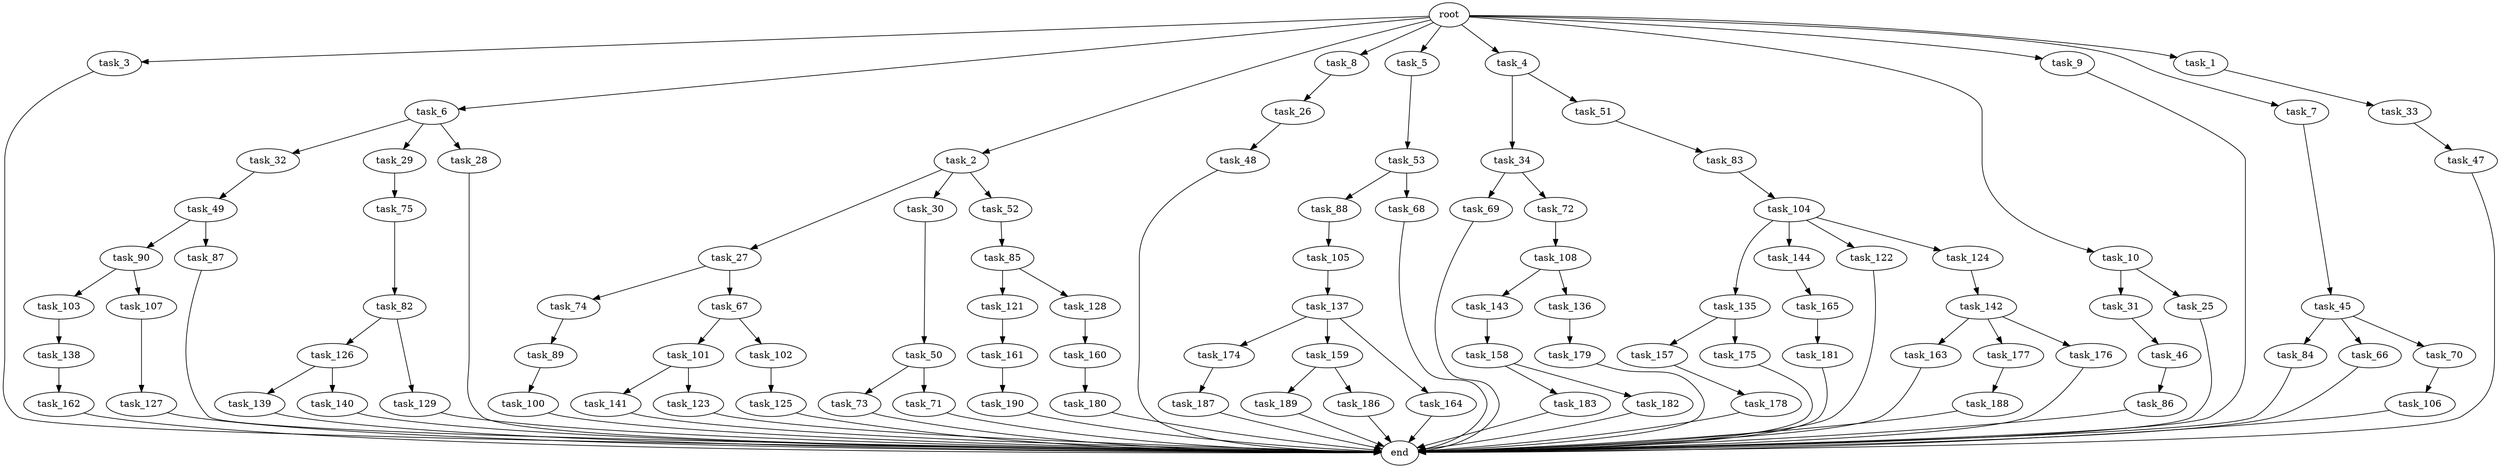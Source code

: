 digraph G {
  task_73 [size="85899345920.000000"];
  task_45 [size="69578470195.199997"];
  task_89 [size="42090679500.800003"];
  task_100 [size="69578470195.199997"];
  task_47 [size="42090679500.800003"];
  task_90 [size="30923764531.200001"];
  task_3 [size="102.400000"];
  task_6 [size="102.400000"];
  task_141 [size="85899345920.000000"];
  task_2 [size="102.400000"];
  task_104 [size="3435973836.800000"];
  task_8 [size="102.400000"];
  task_125 [size="13743895347.200001"];
  task_163 [size="54975581388.800003"];
  task_69 [size="30923764531.200001"];
  task_53 [size="3435973836.800000"];
  task_84 [size="3435973836.800000"];
  task_49 [size="7730941132.800000"];
  task_187 [size="3435973836.800000"];
  task_86 [size="30923764531.200001"];
  task_177 [size="54975581388.800003"];
  task_34 [size="7730941132.800000"];
  task_33 [size="85899345920.000000"];
  task_189 [size="85899345920.000000"];
  task_138 [size="42090679500.800003"];
  task_71 [size="85899345920.000000"];
  task_160 [size="21474836480.000000"];
  task_105 [size="54975581388.800003"];
  task_135 [size="7730941132.800000"];
  task_5 [size="102.400000"];
  task_48 [size="85899345920.000000"];
  task_4 [size="102.400000"];
  task_157 [size="21474836480.000000"];
  task_176 [size="54975581388.800003"];
  task_181 [size="13743895347.200001"];
  task_174 [size="21474836480.000000"];
  task_31 [size="13743895347.200001"];
  task_82 [size="7730941132.800000"];
  task_144 [size="7730941132.800000"];
  task_50 [size="54975581388.800003"];
  task_10 [size="102.400000"];
  task_161 [size="42090679500.800003"];
  task_127 [size="7730941132.800000"];
  task_83 [size="21474836480.000000"];
  task_74 [size="54975581388.800003"];
  task_103 [size="85899345920.000000"];
  task_9 [size="102.400000"];
  task_46 [size="7730941132.800000"];
  task_85 [size="69578470195.199997"];
  task_121 [size="54975581388.800003"];
  task_186 [size="85899345920.000000"];
  task_107 [size="85899345920.000000"];
  task_25 [size="13743895347.200001"];
  task_126 [size="13743895347.200001"];
  task_27 [size="42090679500.800003"];
  task_179 [size="85899345920.000000"];
  end [size="0.000000"];
  task_143 [size="42090679500.800003"];
  task_51 [size="7730941132.800000"];
  task_66 [size="3435973836.800000"];
  task_142 [size="42090679500.800003"];
  root [size="0.000000"];
  task_136 [size="42090679500.800003"];
  task_32 [size="54975581388.800003"];
  task_30 [size="42090679500.800003"];
  task_188 [size="7730941132.800000"];
  task_72 [size="30923764531.200001"];
  task_180 [size="85899345920.000000"];
  task_129 [size="13743895347.200001"];
  task_88 [size="7730941132.800000"];
  task_26 [size="85899345920.000000"];
  task_190 [size="42090679500.800003"];
  task_75 [size="30923764531.200001"];
  task_87 [size="30923764531.200001"];
  task_29 [size="54975581388.800003"];
  task_106 [size="69578470195.199997"];
  task_165 [size="54975581388.800003"];
  task_122 [size="7730941132.800000"];
  task_175 [size="21474836480.000000"];
  task_52 [size="42090679500.800003"];
  task_162 [size="54975581388.800003"];
  task_101 [size="85899345920.000000"];
  task_28 [size="54975581388.800003"];
  task_67 [size="54975581388.800003"];
  task_178 [size="42090679500.800003"];
  task_159 [size="21474836480.000000"];
  task_102 [size="85899345920.000000"];
  task_158 [size="42090679500.800003"];
  task_137 [size="7730941132.800000"];
  task_7 [size="102.400000"];
  task_139 [size="3435973836.800000"];
  task_164 [size="21474836480.000000"];
  task_140 [size="3435973836.800000"];
  task_128 [size="54975581388.800003"];
  task_1 [size="102.400000"];
  task_108 [size="21474836480.000000"];
  task_68 [size="7730941132.800000"];
  task_183 [size="42090679500.800003"];
  task_182 [size="42090679500.800003"];
  task_70 [size="3435973836.800000"];
  task_124 [size="7730941132.800000"];
  task_123 [size="85899345920.000000"];

  task_73 -> end [size="1.000000"];
  task_45 -> task_84 [size="33554432.000000"];
  task_45 -> task_70 [size="33554432.000000"];
  task_45 -> task_66 [size="33554432.000000"];
  task_89 -> task_100 [size="679477248.000000"];
  task_100 -> end [size="1.000000"];
  task_47 -> end [size="1.000000"];
  task_90 -> task_103 [size="838860800.000000"];
  task_90 -> task_107 [size="838860800.000000"];
  task_3 -> end [size="1.000000"];
  task_6 -> task_28 [size="536870912.000000"];
  task_6 -> task_29 [size="536870912.000000"];
  task_6 -> task_32 [size="536870912.000000"];
  task_141 -> end [size="1.000000"];
  task_2 -> task_30 [size="411041792.000000"];
  task_2 -> task_27 [size="411041792.000000"];
  task_2 -> task_52 [size="411041792.000000"];
  task_104 -> task_124 [size="75497472.000000"];
  task_104 -> task_122 [size="75497472.000000"];
  task_104 -> task_135 [size="75497472.000000"];
  task_104 -> task_144 [size="75497472.000000"];
  task_8 -> task_26 [size="838860800.000000"];
  task_125 -> end [size="1.000000"];
  task_163 -> end [size="1.000000"];
  task_69 -> end [size="1.000000"];
  task_53 -> task_88 [size="75497472.000000"];
  task_53 -> task_68 [size="75497472.000000"];
  task_84 -> end [size="1.000000"];
  task_49 -> task_87 [size="301989888.000000"];
  task_49 -> task_90 [size="301989888.000000"];
  task_187 -> end [size="1.000000"];
  task_86 -> end [size="1.000000"];
  task_177 -> task_188 [size="75497472.000000"];
  task_34 -> task_72 [size="301989888.000000"];
  task_34 -> task_69 [size="301989888.000000"];
  task_33 -> task_47 [size="411041792.000000"];
  task_189 -> end [size="1.000000"];
  task_138 -> task_162 [size="536870912.000000"];
  task_71 -> end [size="1.000000"];
  task_160 -> task_180 [size="838860800.000000"];
  task_105 -> task_137 [size="75497472.000000"];
  task_135 -> task_157 [size="209715200.000000"];
  task_135 -> task_175 [size="209715200.000000"];
  task_5 -> task_53 [size="33554432.000000"];
  task_48 -> end [size="1.000000"];
  task_4 -> task_34 [size="75497472.000000"];
  task_4 -> task_51 [size="75497472.000000"];
  task_157 -> task_178 [size="411041792.000000"];
  task_176 -> end [size="1.000000"];
  task_181 -> end [size="1.000000"];
  task_174 -> task_187 [size="33554432.000000"];
  task_31 -> task_46 [size="75497472.000000"];
  task_82 -> task_126 [size="134217728.000000"];
  task_82 -> task_129 [size="134217728.000000"];
  task_144 -> task_165 [size="536870912.000000"];
  task_50 -> task_73 [size="838860800.000000"];
  task_50 -> task_71 [size="838860800.000000"];
  task_10 -> task_31 [size="134217728.000000"];
  task_10 -> task_25 [size="134217728.000000"];
  task_161 -> task_190 [size="411041792.000000"];
  task_127 -> end [size="1.000000"];
  task_83 -> task_104 [size="33554432.000000"];
  task_74 -> task_89 [size="411041792.000000"];
  task_103 -> task_138 [size="411041792.000000"];
  task_9 -> end [size="1.000000"];
  task_46 -> task_86 [size="301989888.000000"];
  task_85 -> task_121 [size="536870912.000000"];
  task_85 -> task_128 [size="536870912.000000"];
  task_121 -> task_161 [size="411041792.000000"];
  task_186 -> end [size="1.000000"];
  task_107 -> task_127 [size="75497472.000000"];
  task_25 -> end [size="1.000000"];
  task_126 -> task_139 [size="33554432.000000"];
  task_126 -> task_140 [size="33554432.000000"];
  task_27 -> task_67 [size="536870912.000000"];
  task_27 -> task_74 [size="536870912.000000"];
  task_179 -> end [size="1.000000"];
  task_143 -> task_158 [size="411041792.000000"];
  task_51 -> task_83 [size="209715200.000000"];
  task_66 -> end [size="1.000000"];
  task_142 -> task_177 [size="536870912.000000"];
  task_142 -> task_176 [size="536870912.000000"];
  task_142 -> task_163 [size="536870912.000000"];
  root -> task_8 [size="1.000000"];
  root -> task_9 [size="1.000000"];
  root -> task_3 [size="1.000000"];
  root -> task_7 [size="1.000000"];
  root -> task_6 [size="1.000000"];
  root -> task_1 [size="1.000000"];
  root -> task_10 [size="1.000000"];
  root -> task_5 [size="1.000000"];
  root -> task_2 [size="1.000000"];
  root -> task_4 [size="1.000000"];
  task_136 -> task_179 [size="838860800.000000"];
  task_32 -> task_49 [size="75497472.000000"];
  task_30 -> task_50 [size="536870912.000000"];
  task_188 -> end [size="1.000000"];
  task_72 -> task_108 [size="209715200.000000"];
  task_180 -> end [size="1.000000"];
  task_129 -> end [size="1.000000"];
  task_88 -> task_105 [size="536870912.000000"];
  task_26 -> task_48 [size="838860800.000000"];
  task_190 -> end [size="1.000000"];
  task_75 -> task_82 [size="75497472.000000"];
  task_87 -> end [size="1.000000"];
  task_29 -> task_75 [size="301989888.000000"];
  task_106 -> end [size="1.000000"];
  task_165 -> task_181 [size="134217728.000000"];
  task_122 -> end [size="1.000000"];
  task_175 -> end [size="1.000000"];
  task_52 -> task_85 [size="679477248.000000"];
  task_162 -> end [size="1.000000"];
  task_101 -> task_141 [size="838860800.000000"];
  task_101 -> task_123 [size="838860800.000000"];
  task_28 -> end [size="1.000000"];
  task_67 -> task_101 [size="838860800.000000"];
  task_67 -> task_102 [size="838860800.000000"];
  task_178 -> end [size="1.000000"];
  task_159 -> task_186 [size="838860800.000000"];
  task_159 -> task_189 [size="838860800.000000"];
  task_102 -> task_125 [size="134217728.000000"];
  task_158 -> task_182 [size="411041792.000000"];
  task_158 -> task_183 [size="411041792.000000"];
  task_137 -> task_159 [size="209715200.000000"];
  task_137 -> task_164 [size="209715200.000000"];
  task_137 -> task_174 [size="209715200.000000"];
  task_7 -> task_45 [size="679477248.000000"];
  task_139 -> end [size="1.000000"];
  task_164 -> end [size="1.000000"];
  task_140 -> end [size="1.000000"];
  task_128 -> task_160 [size="209715200.000000"];
  task_1 -> task_33 [size="838860800.000000"];
  task_108 -> task_136 [size="411041792.000000"];
  task_108 -> task_143 [size="411041792.000000"];
  task_68 -> end [size="1.000000"];
  task_183 -> end [size="1.000000"];
  task_182 -> end [size="1.000000"];
  task_70 -> task_106 [size="679477248.000000"];
  task_124 -> task_142 [size="411041792.000000"];
  task_123 -> end [size="1.000000"];
}
